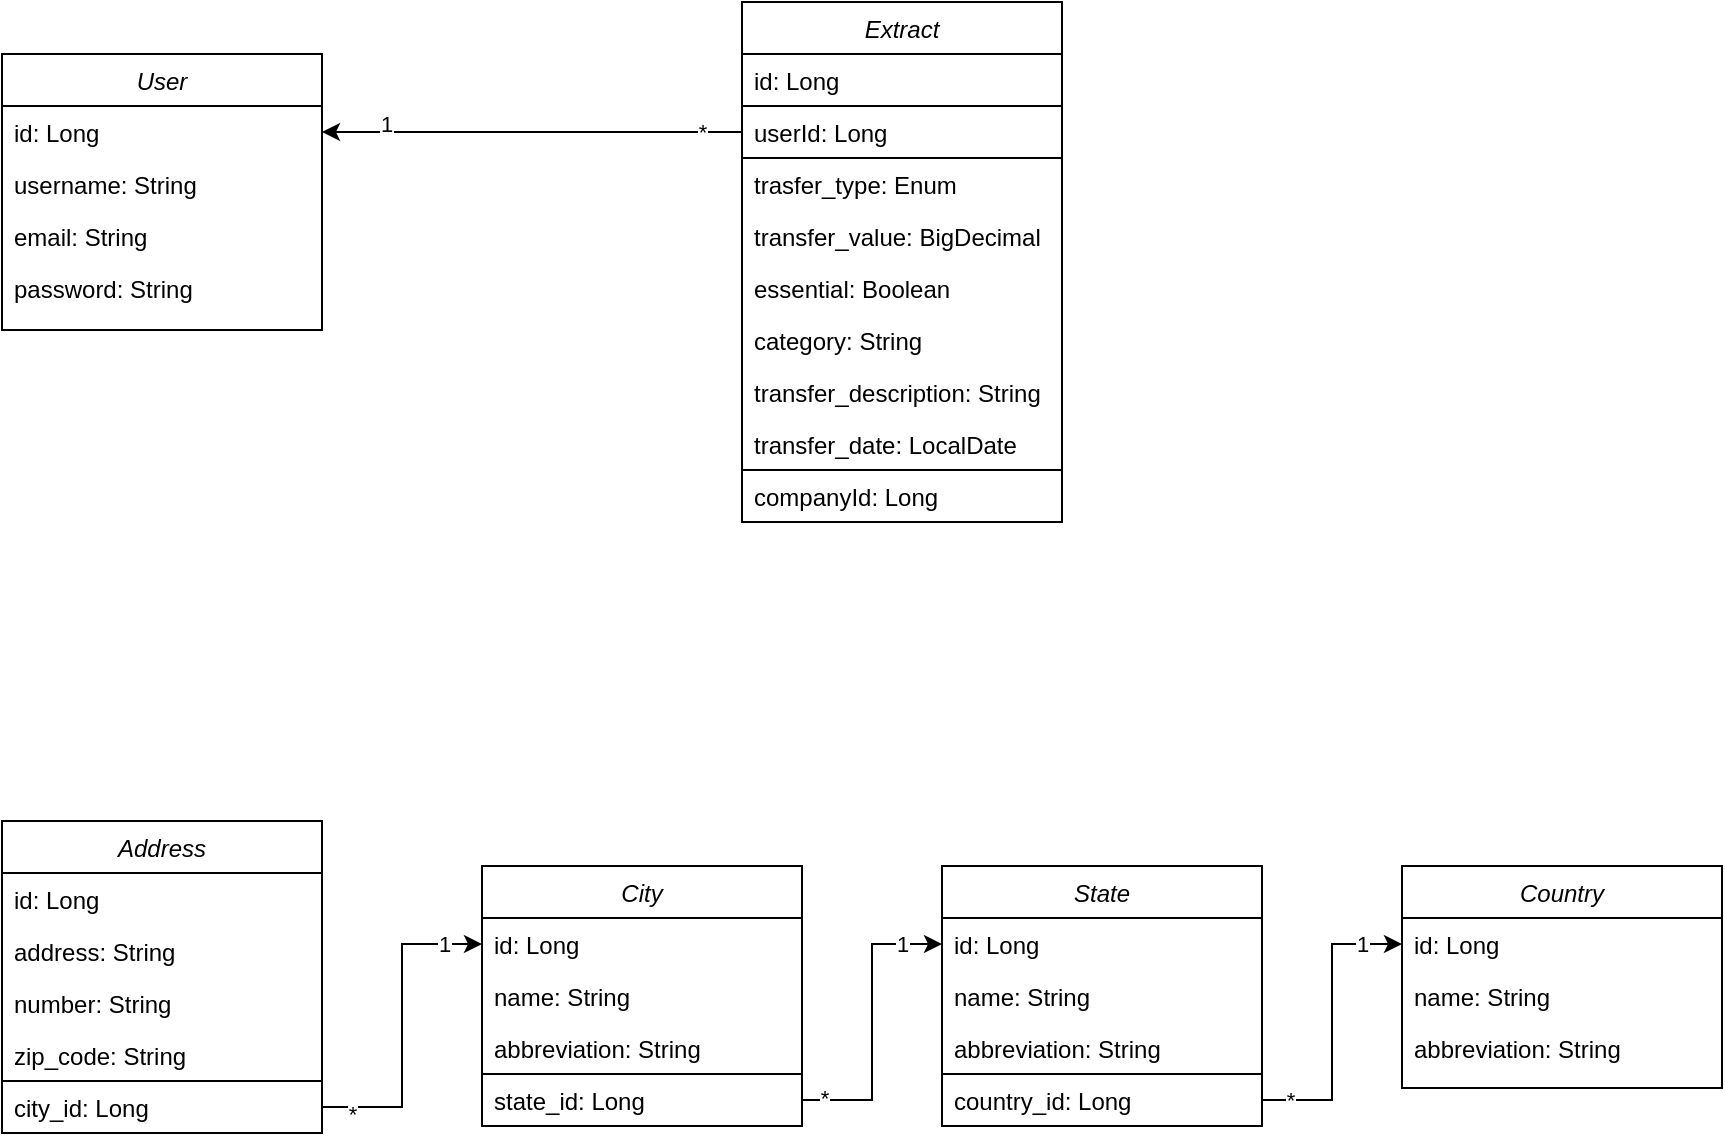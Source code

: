 <mxfile version="24.1.0" type="device">
  <diagram id="C5RBs43oDa-KdzZeNtuy" name="FinanceNowDB">
    <mxGraphModel dx="1434" dy="836" grid="1" gridSize="10" guides="1" tooltips="1" connect="1" arrows="1" fold="1" page="1" pageScale="1" pageWidth="1000" pageHeight="800" math="0" shadow="0">
      <root>
        <mxCell id="WIyWlLk6GJQsqaUBKTNV-0" />
        <mxCell id="WIyWlLk6GJQsqaUBKTNV-1" parent="WIyWlLk6GJQsqaUBKTNV-0" />
        <mxCell id="zkfFHV4jXpPFQw0GAbJ--0" value="User" style="swimlane;fontStyle=2;align=center;verticalAlign=top;childLayout=stackLayout;horizontal=1;startSize=26;horizontalStack=0;resizeParent=1;resizeLast=0;collapsible=1;marginBottom=0;rounded=0;shadow=0;strokeWidth=1;" parent="WIyWlLk6GJQsqaUBKTNV-1" vertex="1">
          <mxGeometry x="110" y="130" width="160" height="138" as="geometry">
            <mxRectangle x="230" y="140" width="160" height="26" as="alternateBounds" />
          </mxGeometry>
        </mxCell>
        <mxCell id="zkfFHV4jXpPFQw0GAbJ--1" value="id: Long" style="text;align=left;verticalAlign=top;spacingLeft=4;spacingRight=4;overflow=hidden;rotatable=0;points=[[0,0.5],[1,0.5]];portConstraint=eastwest;" parent="zkfFHV4jXpPFQw0GAbJ--0" vertex="1">
          <mxGeometry y="26" width="160" height="26" as="geometry" />
        </mxCell>
        <mxCell id="zkfFHV4jXpPFQw0GAbJ--2" value="username: String" style="text;align=left;verticalAlign=top;spacingLeft=4;spacingRight=4;overflow=hidden;rotatable=0;points=[[0,0.5],[1,0.5]];portConstraint=eastwest;rounded=0;shadow=0;html=0;" parent="zkfFHV4jXpPFQw0GAbJ--0" vertex="1">
          <mxGeometry y="52" width="160" height="26" as="geometry" />
        </mxCell>
        <mxCell id="zkfFHV4jXpPFQw0GAbJ--3" value="email: String" style="text;align=left;verticalAlign=top;spacingLeft=4;spacingRight=4;overflow=hidden;rotatable=0;points=[[0,0.5],[1,0.5]];portConstraint=eastwest;rounded=0;shadow=0;html=0;" parent="zkfFHV4jXpPFQw0GAbJ--0" vertex="1">
          <mxGeometry y="78" width="160" height="26" as="geometry" />
        </mxCell>
        <mxCell id="vbsx77aS5h0oDT391ZR5-1" value="password: String" style="text;align=left;verticalAlign=top;spacingLeft=4;spacingRight=4;overflow=hidden;rotatable=0;points=[[0,0.5],[1,0.5]];portConstraint=eastwest;rounded=0;shadow=0;html=0;" parent="zkfFHV4jXpPFQw0GAbJ--0" vertex="1">
          <mxGeometry y="104" width="160" height="26" as="geometry" />
        </mxCell>
        <mxCell id="vbsx77aS5h0oDT391ZR5-2" value="Extract" style="swimlane;fontStyle=2;align=center;verticalAlign=top;childLayout=stackLayout;horizontal=1;startSize=26;horizontalStack=0;resizeParent=1;resizeLast=0;collapsible=1;marginBottom=0;rounded=0;shadow=0;strokeWidth=1;" parent="WIyWlLk6GJQsqaUBKTNV-1" vertex="1">
          <mxGeometry x="480" y="104" width="160" height="260" as="geometry">
            <mxRectangle x="230" y="140" width="160" height="26" as="alternateBounds" />
          </mxGeometry>
        </mxCell>
        <mxCell id="vbsx77aS5h0oDT391ZR5-3" value="id: Long" style="text;align=left;verticalAlign=top;spacingLeft=4;spacingRight=4;overflow=hidden;rotatable=0;points=[[0,0.5],[1,0.5]];portConstraint=eastwest;" parent="vbsx77aS5h0oDT391ZR5-2" vertex="1">
          <mxGeometry y="26" width="160" height="26" as="geometry" />
        </mxCell>
        <mxCell id="vbsx77aS5h0oDT391ZR5-4" value="userId: Long" style="text;align=left;verticalAlign=top;spacingLeft=4;spacingRight=4;overflow=hidden;rotatable=0;points=[[0,0.5],[1,0.5]];portConstraint=eastwest;rounded=0;shadow=0;html=0;strokeColor=default;" parent="vbsx77aS5h0oDT391ZR5-2" vertex="1">
          <mxGeometry y="52" width="160" height="26" as="geometry" />
        </mxCell>
        <mxCell id="vbsx77aS5h0oDT391ZR5-5" value="trasfer_type: Enum" style="text;align=left;verticalAlign=top;spacingLeft=4;spacingRight=4;overflow=hidden;rotatable=0;points=[[0,0.5],[1,0.5]];portConstraint=eastwest;rounded=0;shadow=0;html=0;" parent="vbsx77aS5h0oDT391ZR5-2" vertex="1">
          <mxGeometry y="78" width="160" height="26" as="geometry" />
        </mxCell>
        <mxCell id="vbsx77aS5h0oDT391ZR5-6" value="transfer_value: BigDecimal" style="text;align=left;verticalAlign=top;spacingLeft=4;spacingRight=4;overflow=hidden;rotatable=0;points=[[0,0.5],[1,0.5]];portConstraint=eastwest;rounded=0;shadow=0;html=0;" parent="vbsx77aS5h0oDT391ZR5-2" vertex="1">
          <mxGeometry y="104" width="160" height="26" as="geometry" />
        </mxCell>
        <mxCell id="vbsx77aS5h0oDT391ZR5-11" value="essential: Boolean" style="text;align=left;verticalAlign=top;spacingLeft=4;spacingRight=4;overflow=hidden;rotatable=0;points=[[0,0.5],[1,0.5]];portConstraint=eastwest;rounded=0;shadow=0;html=0;" parent="vbsx77aS5h0oDT391ZR5-2" vertex="1">
          <mxGeometry y="130" width="160" height="26" as="geometry" />
        </mxCell>
        <mxCell id="vbsx77aS5h0oDT391ZR5-13" value="category: String" style="text;align=left;verticalAlign=top;spacingLeft=4;spacingRight=4;overflow=hidden;rotatable=0;points=[[0,0.5],[1,0.5]];portConstraint=eastwest;rounded=0;shadow=0;html=0;" parent="vbsx77aS5h0oDT391ZR5-2" vertex="1">
          <mxGeometry y="156" width="160" height="26" as="geometry" />
        </mxCell>
        <mxCell id="vbsx77aS5h0oDT391ZR5-14" value="transfer_description: String" style="text;align=left;verticalAlign=top;spacingLeft=4;spacingRight=4;overflow=hidden;rotatable=0;points=[[0,0.5],[1,0.5]];portConstraint=eastwest;rounded=0;shadow=0;html=0;" parent="vbsx77aS5h0oDT391ZR5-2" vertex="1">
          <mxGeometry y="182" width="160" height="26" as="geometry" />
        </mxCell>
        <mxCell id="vbsx77aS5h0oDT391ZR5-12" value="transfer_date: LocalDate" style="text;align=left;verticalAlign=top;spacingLeft=4;spacingRight=4;overflow=hidden;rotatable=0;points=[[0,0.5],[1,0.5]];portConstraint=eastwest;rounded=0;shadow=0;html=0;" parent="vbsx77aS5h0oDT391ZR5-2" vertex="1">
          <mxGeometry y="208" width="160" height="26" as="geometry" />
        </mxCell>
        <mxCell id="vbsx77aS5h0oDT391ZR5-25" value="companyId: Long" style="text;align=left;verticalAlign=top;spacingLeft=4;spacingRight=4;overflow=hidden;rotatable=0;points=[[0,0.5],[1,0.5]];portConstraint=eastwest;rounded=0;shadow=0;html=0;strokeColor=default;" parent="vbsx77aS5h0oDT391ZR5-2" vertex="1">
          <mxGeometry y="234" width="160" height="26" as="geometry" />
        </mxCell>
        <mxCell id="vbsx77aS5h0oDT391ZR5-7" style="edgeStyle=orthogonalEdgeStyle;rounded=0;orthogonalLoop=1;jettySize=auto;html=1;entryX=1;entryY=0.5;entryDx=0;entryDy=0;" parent="WIyWlLk6GJQsqaUBKTNV-1" source="vbsx77aS5h0oDT391ZR5-4" target="zkfFHV4jXpPFQw0GAbJ--1" edge="1">
          <mxGeometry relative="1" as="geometry" />
        </mxCell>
        <mxCell id="odKTnQ92YKz61EkS-eew-25" value="1" style="edgeLabel;html=1;align=center;verticalAlign=middle;resizable=0;points=[];" vertex="1" connectable="0" parent="vbsx77aS5h0oDT391ZR5-7">
          <mxGeometry x="0.695" y="-4" relative="1" as="geometry">
            <mxPoint as="offset" />
          </mxGeometry>
        </mxCell>
        <mxCell id="odKTnQ92YKz61EkS-eew-26" value="*" style="edgeLabel;html=1;align=center;verticalAlign=middle;resizable=0;points=[];" vertex="1" connectable="0" parent="vbsx77aS5h0oDT391ZR5-7">
          <mxGeometry x="-0.805" relative="1" as="geometry">
            <mxPoint as="offset" />
          </mxGeometry>
        </mxCell>
        <mxCell id="Ve63oHC8woRTRK_iKn6U-0" value="Country" style="swimlane;fontStyle=2;align=center;verticalAlign=top;childLayout=stackLayout;horizontal=1;startSize=26;horizontalStack=0;resizeParent=1;resizeLast=0;collapsible=1;marginBottom=0;rounded=0;shadow=0;strokeWidth=1;" parent="WIyWlLk6GJQsqaUBKTNV-1" vertex="1">
          <mxGeometry x="810" y="536" width="160" height="111" as="geometry">
            <mxRectangle x="230" y="140" width="160" height="26" as="alternateBounds" />
          </mxGeometry>
        </mxCell>
        <mxCell id="Ve63oHC8woRTRK_iKn6U-1" value="id: Long" style="text;align=left;verticalAlign=top;spacingLeft=4;spacingRight=4;overflow=hidden;rotatable=0;points=[[0,0.5],[1,0.5]];portConstraint=eastwest;" parent="Ve63oHC8woRTRK_iKn6U-0" vertex="1">
          <mxGeometry y="26" width="160" height="26" as="geometry" />
        </mxCell>
        <mxCell id="Ve63oHC8woRTRK_iKn6U-2" value="name: String" style="text;align=left;verticalAlign=top;spacingLeft=4;spacingRight=4;overflow=hidden;rotatable=0;points=[[0,0.5],[1,0.5]];portConstraint=eastwest;rounded=0;shadow=0;html=0;" parent="Ve63oHC8woRTRK_iKn6U-0" vertex="1">
          <mxGeometry y="52" width="160" height="26" as="geometry" />
        </mxCell>
        <mxCell id="Ve63oHC8woRTRK_iKn6U-3" value="abbreviation: String" style="text;align=left;verticalAlign=top;spacingLeft=4;spacingRight=4;overflow=hidden;rotatable=0;points=[[0,0.5],[1,0.5]];portConstraint=eastwest;rounded=0;shadow=0;html=0;" parent="Ve63oHC8woRTRK_iKn6U-0" vertex="1">
          <mxGeometry y="78" width="160" height="26" as="geometry" />
        </mxCell>
        <mxCell id="Ve63oHC8woRTRK_iKn6U-5" value="State" style="swimlane;fontStyle=2;align=center;verticalAlign=top;childLayout=stackLayout;horizontal=1;startSize=26;horizontalStack=0;resizeParent=1;resizeLast=0;collapsible=1;marginBottom=0;rounded=0;shadow=0;strokeWidth=1;" parent="WIyWlLk6GJQsqaUBKTNV-1" vertex="1">
          <mxGeometry x="580" y="536" width="160" height="130" as="geometry">
            <mxRectangle x="230" y="140" width="160" height="26" as="alternateBounds" />
          </mxGeometry>
        </mxCell>
        <mxCell id="Ve63oHC8woRTRK_iKn6U-6" value="id: Long" style="text;align=left;verticalAlign=top;spacingLeft=4;spacingRight=4;overflow=hidden;rotatable=0;points=[[0,0.5],[1,0.5]];portConstraint=eastwest;" parent="Ve63oHC8woRTRK_iKn6U-5" vertex="1">
          <mxGeometry y="26" width="160" height="26" as="geometry" />
        </mxCell>
        <mxCell id="Ve63oHC8woRTRK_iKn6U-7" value="name: String" style="text;align=left;verticalAlign=top;spacingLeft=4;spacingRight=4;overflow=hidden;rotatable=0;points=[[0,0.5],[1,0.5]];portConstraint=eastwest;rounded=0;shadow=0;html=0;" parent="Ve63oHC8woRTRK_iKn6U-5" vertex="1">
          <mxGeometry y="52" width="160" height="26" as="geometry" />
        </mxCell>
        <mxCell id="Ve63oHC8woRTRK_iKn6U-8" value="abbreviation: String" style="text;align=left;verticalAlign=top;spacingLeft=4;spacingRight=4;overflow=hidden;rotatable=0;points=[[0,0.5],[1,0.5]];portConstraint=eastwest;rounded=0;shadow=0;html=0;" parent="Ve63oHC8woRTRK_iKn6U-5" vertex="1">
          <mxGeometry y="78" width="160" height="26" as="geometry" />
        </mxCell>
        <mxCell id="Ve63oHC8woRTRK_iKn6U-9" value="country_id: Long" style="text;align=left;verticalAlign=top;spacingLeft=4;spacingRight=4;overflow=hidden;rotatable=0;points=[[0,0.5],[1,0.5]];portConstraint=eastwest;rounded=0;shadow=0;html=0;strokeColor=default;" parent="Ve63oHC8woRTRK_iKn6U-5" vertex="1">
          <mxGeometry y="104" width="160" height="26" as="geometry" />
        </mxCell>
        <mxCell id="Ve63oHC8woRTRK_iKn6U-13" value="City" style="swimlane;fontStyle=2;align=center;verticalAlign=top;childLayout=stackLayout;horizontal=1;startSize=26;horizontalStack=0;resizeParent=1;resizeLast=0;collapsible=1;marginBottom=0;rounded=0;shadow=0;strokeWidth=1;" parent="WIyWlLk6GJQsqaUBKTNV-1" vertex="1">
          <mxGeometry x="350" y="536" width="160" height="130" as="geometry">
            <mxRectangle x="230" y="140" width="160" height="26" as="alternateBounds" />
          </mxGeometry>
        </mxCell>
        <mxCell id="Ve63oHC8woRTRK_iKn6U-14" value="id: Long" style="text;align=left;verticalAlign=top;spacingLeft=4;spacingRight=4;overflow=hidden;rotatable=0;points=[[0,0.5],[1,0.5]];portConstraint=eastwest;" parent="Ve63oHC8woRTRK_iKn6U-13" vertex="1">
          <mxGeometry y="26" width="160" height="26" as="geometry" />
        </mxCell>
        <mxCell id="Ve63oHC8woRTRK_iKn6U-15" value="name: String" style="text;align=left;verticalAlign=top;spacingLeft=4;spacingRight=4;overflow=hidden;rotatable=0;points=[[0,0.5],[1,0.5]];portConstraint=eastwest;rounded=0;shadow=0;html=0;" parent="Ve63oHC8woRTRK_iKn6U-13" vertex="1">
          <mxGeometry y="52" width="160" height="26" as="geometry" />
        </mxCell>
        <mxCell id="Ve63oHC8woRTRK_iKn6U-16" value="abbreviation: String" style="text;align=left;verticalAlign=top;spacingLeft=4;spacingRight=4;overflow=hidden;rotatable=0;points=[[0,0.5],[1,0.5]];portConstraint=eastwest;rounded=0;shadow=0;html=0;" parent="Ve63oHC8woRTRK_iKn6U-13" vertex="1">
          <mxGeometry y="78" width="160" height="26" as="geometry" />
        </mxCell>
        <mxCell id="Ve63oHC8woRTRK_iKn6U-17" value="state_id: Long" style="text;align=left;verticalAlign=top;spacingLeft=4;spacingRight=4;overflow=hidden;rotatable=0;points=[[0,0.5],[1,0.5]];portConstraint=eastwest;rounded=0;shadow=0;html=0;strokeColor=default;" parent="Ve63oHC8woRTRK_iKn6U-13" vertex="1">
          <mxGeometry y="104" width="160" height="26" as="geometry" />
        </mxCell>
        <mxCell id="odKTnQ92YKz61EkS-eew-0" value="Address" style="swimlane;fontStyle=2;align=center;verticalAlign=top;childLayout=stackLayout;horizontal=1;startSize=26;horizontalStack=0;resizeParent=1;resizeLast=0;collapsible=1;marginBottom=0;rounded=0;shadow=0;strokeWidth=1;" vertex="1" parent="WIyWlLk6GJQsqaUBKTNV-1">
          <mxGeometry x="110" y="513.5" width="160" height="156" as="geometry">
            <mxRectangle x="230" y="140" width="160" height="26" as="alternateBounds" />
          </mxGeometry>
        </mxCell>
        <mxCell id="odKTnQ92YKz61EkS-eew-1" value="id: Long" style="text;align=left;verticalAlign=top;spacingLeft=4;spacingRight=4;overflow=hidden;rotatable=0;points=[[0,0.5],[1,0.5]];portConstraint=eastwest;" vertex="1" parent="odKTnQ92YKz61EkS-eew-0">
          <mxGeometry y="26" width="160" height="26" as="geometry" />
        </mxCell>
        <mxCell id="odKTnQ92YKz61EkS-eew-2" value="address: String" style="text;align=left;verticalAlign=top;spacingLeft=4;spacingRight=4;overflow=hidden;rotatable=0;points=[[0,0.5],[1,0.5]];portConstraint=eastwest;rounded=0;shadow=0;html=0;" vertex="1" parent="odKTnQ92YKz61EkS-eew-0">
          <mxGeometry y="52" width="160" height="26" as="geometry" />
        </mxCell>
        <mxCell id="odKTnQ92YKz61EkS-eew-3" value="number: String" style="text;align=left;verticalAlign=top;spacingLeft=4;spacingRight=4;overflow=hidden;rotatable=0;points=[[0,0.5],[1,0.5]];portConstraint=eastwest;rounded=0;shadow=0;html=0;" vertex="1" parent="odKTnQ92YKz61EkS-eew-0">
          <mxGeometry y="78" width="160" height="26" as="geometry" />
        </mxCell>
        <mxCell id="odKTnQ92YKz61EkS-eew-5" value="zip_code: String" style="text;align=left;verticalAlign=top;spacingLeft=4;spacingRight=4;overflow=hidden;rotatable=0;points=[[0,0.5],[1,0.5]];portConstraint=eastwest;rounded=0;shadow=0;html=0;" vertex="1" parent="odKTnQ92YKz61EkS-eew-0">
          <mxGeometry y="104" width="160" height="26" as="geometry" />
        </mxCell>
        <mxCell id="odKTnQ92YKz61EkS-eew-4" value="city_id: Long" style="text;align=left;verticalAlign=top;spacingLeft=4;spacingRight=4;overflow=hidden;rotatable=0;points=[[0,0.5],[1,0.5]];portConstraint=eastwest;rounded=0;shadow=0;html=0;strokeColor=default;" vertex="1" parent="odKTnQ92YKz61EkS-eew-0">
          <mxGeometry y="130" width="160" height="26" as="geometry" />
        </mxCell>
        <mxCell id="odKTnQ92YKz61EkS-eew-7" style="edgeStyle=orthogonalEdgeStyle;rounded=0;orthogonalLoop=1;jettySize=auto;html=1;entryX=0;entryY=0.5;entryDx=0;entryDy=0;" edge="1" parent="WIyWlLk6GJQsqaUBKTNV-1" source="odKTnQ92YKz61EkS-eew-4" target="Ve63oHC8woRTRK_iKn6U-14">
          <mxGeometry relative="1" as="geometry" />
        </mxCell>
        <mxCell id="odKTnQ92YKz61EkS-eew-13" value="*" style="edgeLabel;html=1;align=center;verticalAlign=middle;resizable=0;points=[];" vertex="1" connectable="0" parent="odKTnQ92YKz61EkS-eew-7">
          <mxGeometry x="-0.823" y="-3" relative="1" as="geometry">
            <mxPoint as="offset" />
          </mxGeometry>
        </mxCell>
        <mxCell id="odKTnQ92YKz61EkS-eew-14" value="1" style="edgeLabel;html=1;align=center;verticalAlign=middle;resizable=0;points=[];" vertex="1" connectable="0" parent="odKTnQ92YKz61EkS-eew-7">
          <mxGeometry x="0.759" relative="1" as="geometry">
            <mxPoint as="offset" />
          </mxGeometry>
        </mxCell>
        <mxCell id="odKTnQ92YKz61EkS-eew-16" style="edgeStyle=orthogonalEdgeStyle;rounded=0;orthogonalLoop=1;jettySize=auto;html=1;entryX=0;entryY=0.5;entryDx=0;entryDy=0;" edge="1" parent="WIyWlLk6GJQsqaUBKTNV-1" source="Ve63oHC8woRTRK_iKn6U-17" target="Ve63oHC8woRTRK_iKn6U-6">
          <mxGeometry relative="1" as="geometry" />
        </mxCell>
        <mxCell id="odKTnQ92YKz61EkS-eew-17" value="*" style="edgeLabel;html=1;align=center;verticalAlign=middle;resizable=0;points=[];" vertex="1" connectable="0" parent="odKTnQ92YKz61EkS-eew-16">
          <mxGeometry x="-0.851" y="1" relative="1" as="geometry">
            <mxPoint as="offset" />
          </mxGeometry>
        </mxCell>
        <mxCell id="odKTnQ92YKz61EkS-eew-18" value="1" style="edgeLabel;html=1;align=center;verticalAlign=middle;resizable=0;points=[];" vertex="1" connectable="0" parent="odKTnQ92YKz61EkS-eew-16">
          <mxGeometry x="0.73" relative="1" as="geometry">
            <mxPoint as="offset" />
          </mxGeometry>
        </mxCell>
        <mxCell id="odKTnQ92YKz61EkS-eew-19" style="edgeStyle=orthogonalEdgeStyle;rounded=0;orthogonalLoop=1;jettySize=auto;html=1;entryX=0;entryY=0.5;entryDx=0;entryDy=0;" edge="1" parent="WIyWlLk6GJQsqaUBKTNV-1" source="Ve63oHC8woRTRK_iKn6U-9" target="Ve63oHC8woRTRK_iKn6U-1">
          <mxGeometry relative="1" as="geometry" />
        </mxCell>
        <mxCell id="odKTnQ92YKz61EkS-eew-22" value="1" style="edgeLabel;html=1;align=center;verticalAlign=middle;resizable=0;points=[];" vertex="1" connectable="0" parent="odKTnQ92YKz61EkS-eew-19">
          <mxGeometry x="0.73" relative="1" as="geometry">
            <mxPoint as="offset" />
          </mxGeometry>
        </mxCell>
        <mxCell id="odKTnQ92YKz61EkS-eew-24" value="*" style="edgeLabel;html=1;align=center;verticalAlign=middle;resizable=0;points=[];" vertex="1" connectable="0" parent="odKTnQ92YKz61EkS-eew-19">
          <mxGeometry x="-0.811" relative="1" as="geometry">
            <mxPoint as="offset" />
          </mxGeometry>
        </mxCell>
      </root>
    </mxGraphModel>
  </diagram>
</mxfile>
